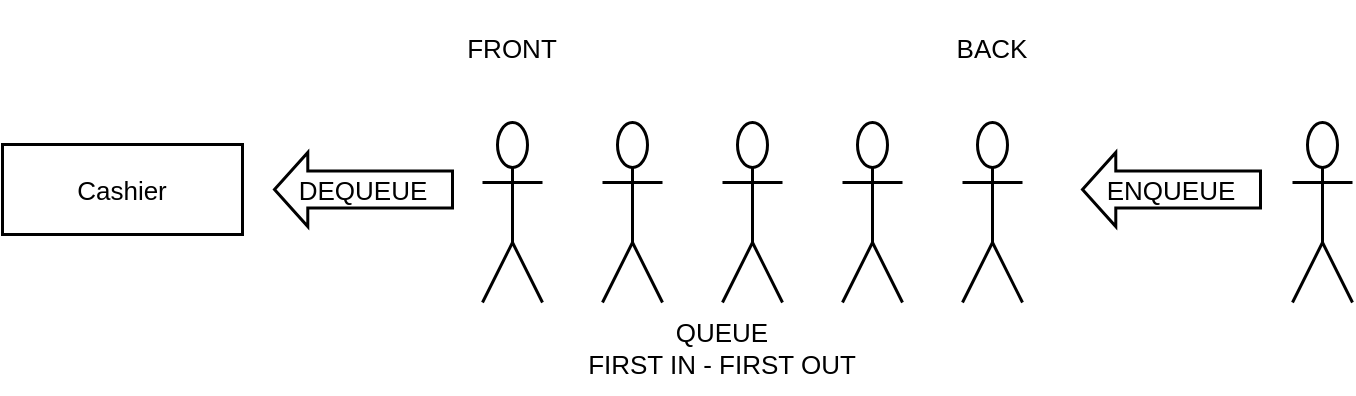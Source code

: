<?xml version="1.0" encoding="UTF-8"?><mxfile type="Lucidchart-Import" version="17.1.4"><diagram name="Page 1" id="0"><mxGraphModel page="1" pageWidth="1020" pageHeight="1320" grid="1" gridSize="15"><root><mxCell id="0"/><mxCell id="1" parent="0"/><UserObject label="Cashier" lucidchartObjectId="A9ucNc-SwT_t" id="2"><mxCell style="html=1;overflow=block;blockSpacing=1;whiteSpace=wrap;fontSize=13;fontColor=default;spacing=3.8;strokeOpacity=100;strokeWidth=1.5;" vertex="1" parent="1"><mxGeometry x="105" y="131" width="120" height="45" as="geometry"/></mxCell></UserObject><UserObject label="" lucidchartObjectId="P9ucdc2HbQq9" id="3"><mxCell style="html=1;overflow=block;blockSpacing=1;shape=umlActor;labelPosition=center;verticalLabelPosition=bottom;verticalAlign=top;whiteSpace=nowrap;fontSize=13;spacing=0;strokeOpacity=100;strokeWidth=1.5;" vertex="1" parent="1"><mxGeometry x="345" y="120" width="30" height="90" as="geometry"/></mxCell></UserObject><UserObject label="" lucidchartObjectId="Z9uc0K9RJDdk" id="4"><mxCell style="html=1;overflow=block;blockSpacing=1;shape=umlActor;labelPosition=center;verticalLabelPosition=bottom;verticalAlign=top;whiteSpace=nowrap;fontSize=13;spacing=0;strokeOpacity=100;strokeWidth=1.5;" vertex="1" parent="1"><mxGeometry x="405" y="120" width="30" height="90" as="geometry"/></mxCell></UserObject><UserObject label="" lucidchartObjectId="29uc7DoO7L9p" id="5"><mxCell style="html=1;overflow=block;blockSpacing=1;shape=umlActor;labelPosition=center;verticalLabelPosition=bottom;verticalAlign=top;whiteSpace=nowrap;fontSize=13;spacing=0;strokeOpacity=100;strokeWidth=1.5;" vertex="1" parent="1"><mxGeometry x="465" y="120" width="30" height="90" as="geometry"/></mxCell></UserObject><UserObject label="" lucidchartObjectId="49uc11tXAaJl" id="6"><mxCell style="html=1;overflow=block;blockSpacing=1;shape=umlActor;labelPosition=center;verticalLabelPosition=bottom;verticalAlign=top;whiteSpace=nowrap;fontSize=13;spacing=0;strokeOpacity=100;strokeWidth=1.5;" vertex="1" parent="1"><mxGeometry x="525" y="120" width="30" height="90" as="geometry"/></mxCell></UserObject><UserObject label="" lucidchartObjectId="79ucYDWHDROS" id="7"><mxCell style="html=1;overflow=block;blockSpacing=1;shape=umlActor;labelPosition=center;verticalLabelPosition=bottom;verticalAlign=top;whiteSpace=nowrap;fontSize=13;spacing=0;strokeOpacity=100;strokeWidth=1.5;" vertex="1" parent="1"><mxGeometry x="585" y="120" width="30" height="90" as="geometry"/></mxCell></UserObject><UserObject label="FRONT" lucidchartObjectId="j-uc0trZxrCW" id="8"><mxCell style="html=1;overflow=block;blockSpacing=1;whiteSpace=wrap;fontSize=13;fontColor=default;spacing=3.8;strokeOpacity=0;fillOpacity=0;fillColor=#ffffff;strokeWidth=1.5;" vertex="1" parent="1"><mxGeometry x="270" y="60" width="180" height="45" as="geometry"/></mxCell></UserObject><UserObject label="BACK" lucidchartObjectId="J-ucUDYTobqH" id="9"><mxCell style="html=1;overflow=block;blockSpacing=1;whiteSpace=wrap;fontSize=13;fontColor=default;spacing=3.8;strokeOpacity=0;fillOpacity=0;fillColor=#ffffff;strokeWidth=1.5;" vertex="1" parent="1"><mxGeometry x="510" y="60" width="180" height="45" as="geometry"/></mxCell></UserObject><UserObject label="" lucidchartObjectId="Y-uc04lWTqZT" id="10"><mxCell style="html=1;overflow=block;blockSpacing=1;shape=umlActor;labelPosition=center;verticalLabelPosition=bottom;verticalAlign=top;whiteSpace=nowrap;fontSize=13;spacing=0;strokeOpacity=100;strokeWidth=1.5;" vertex="1" parent="1"><mxGeometry x="750" y="120" width="30" height="90" as="geometry"/></mxCell></UserObject><mxCell id="11" style="shape=singleArrow;arrowWidth=0.5;arrowSize=0.187;whiteSpace=wrap;fontSize=13;fontColor=default;spacing=3.8;strokeOpacity=100;rotation=180;strokeWidth=1.5;html=1;" vertex="1" parent="1"><mxGeometry x="645" y="135" width="89" height="37" as="geometry"/></mxCell><mxCell id="12" value="ENQUEUE" style="shape=singleArrow;arrowWidth=0.5;arrowSize=0.187;whiteSpace=wrap;fontSize=13;fontColor=default;spacing=3.8;strokeOpacity=100;strokeWidth=1.5;html=1;fillColor=none;strokeColor=none;rotation=0;" vertex="1" parent="11"><mxGeometry width="89" height="37" relative="1" as="geometry"/></mxCell><mxCell id="13" style="shape=singleArrow;arrowWidth=0.5;arrowSize=0.187;whiteSpace=wrap;fontSize=13;fontColor=default;spacing=3.8;strokeOpacity=100;rotation=180;strokeWidth=1.5;html=1;" vertex="1" parent="1"><mxGeometry x="241" y="135" width="89" height="37" as="geometry"/></mxCell><mxCell id="14" value="DEQUEUE" style="shape=singleArrow;arrowWidth=0.5;arrowSize=0.187;whiteSpace=wrap;fontSize=13;fontColor=default;spacing=3.8;strokeOpacity=100;strokeWidth=1.5;html=1;fillColor=none;strokeColor=none;rotation=0;" vertex="1" parent="13"><mxGeometry width="89" height="37" relative="1" as="geometry"/></mxCell><UserObject label="QUEUE&#10;FIRST IN - FIRST OUT" lucidchartObjectId="8_uceaJFdTwQ" id="15"><mxCell style="html=1;overflow=block;blockSpacing=1;whiteSpace=wrap;fontSize=13;fontColor=default;spacing=3.8;strokeOpacity=0;fillOpacity=0;fillColor=#ffffff;strokeWidth=1.5;" vertex="1" parent="1"><mxGeometry x="360" y="210" width="210" height="45" as="geometry"/></mxCell></UserObject></root></mxGraphModel></diagram></mxfile>